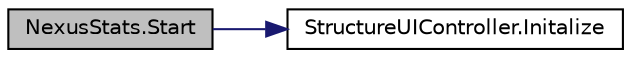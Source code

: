 digraph "NexusStats.Start"
{
 // INTERACTIVE_SVG=YES
 // LATEX_PDF_SIZE
  edge [fontname="Helvetica",fontsize="10",labelfontname="Helvetica",labelfontsize="10"];
  node [fontname="Helvetica",fontsize="10",shape=record];
  rankdir="LR";
  Node1 [label="NexusStats.Start",height=0.2,width=0.4,color="black", fillcolor="grey75", style="filled", fontcolor="black",tooltip=" "];
  Node1 -> Node2 [color="midnightblue",fontsize="10",style="solid",fontname="Helvetica"];
  Node2 [label="StructureUIController.Initalize",height=0.2,width=0.4,color="black", fillcolor="white", style="filled",URL="$class_structure_u_i_controller.html#a9bf15672ebeb298eb1e16456c42d6a71",tooltip=" "];
}
